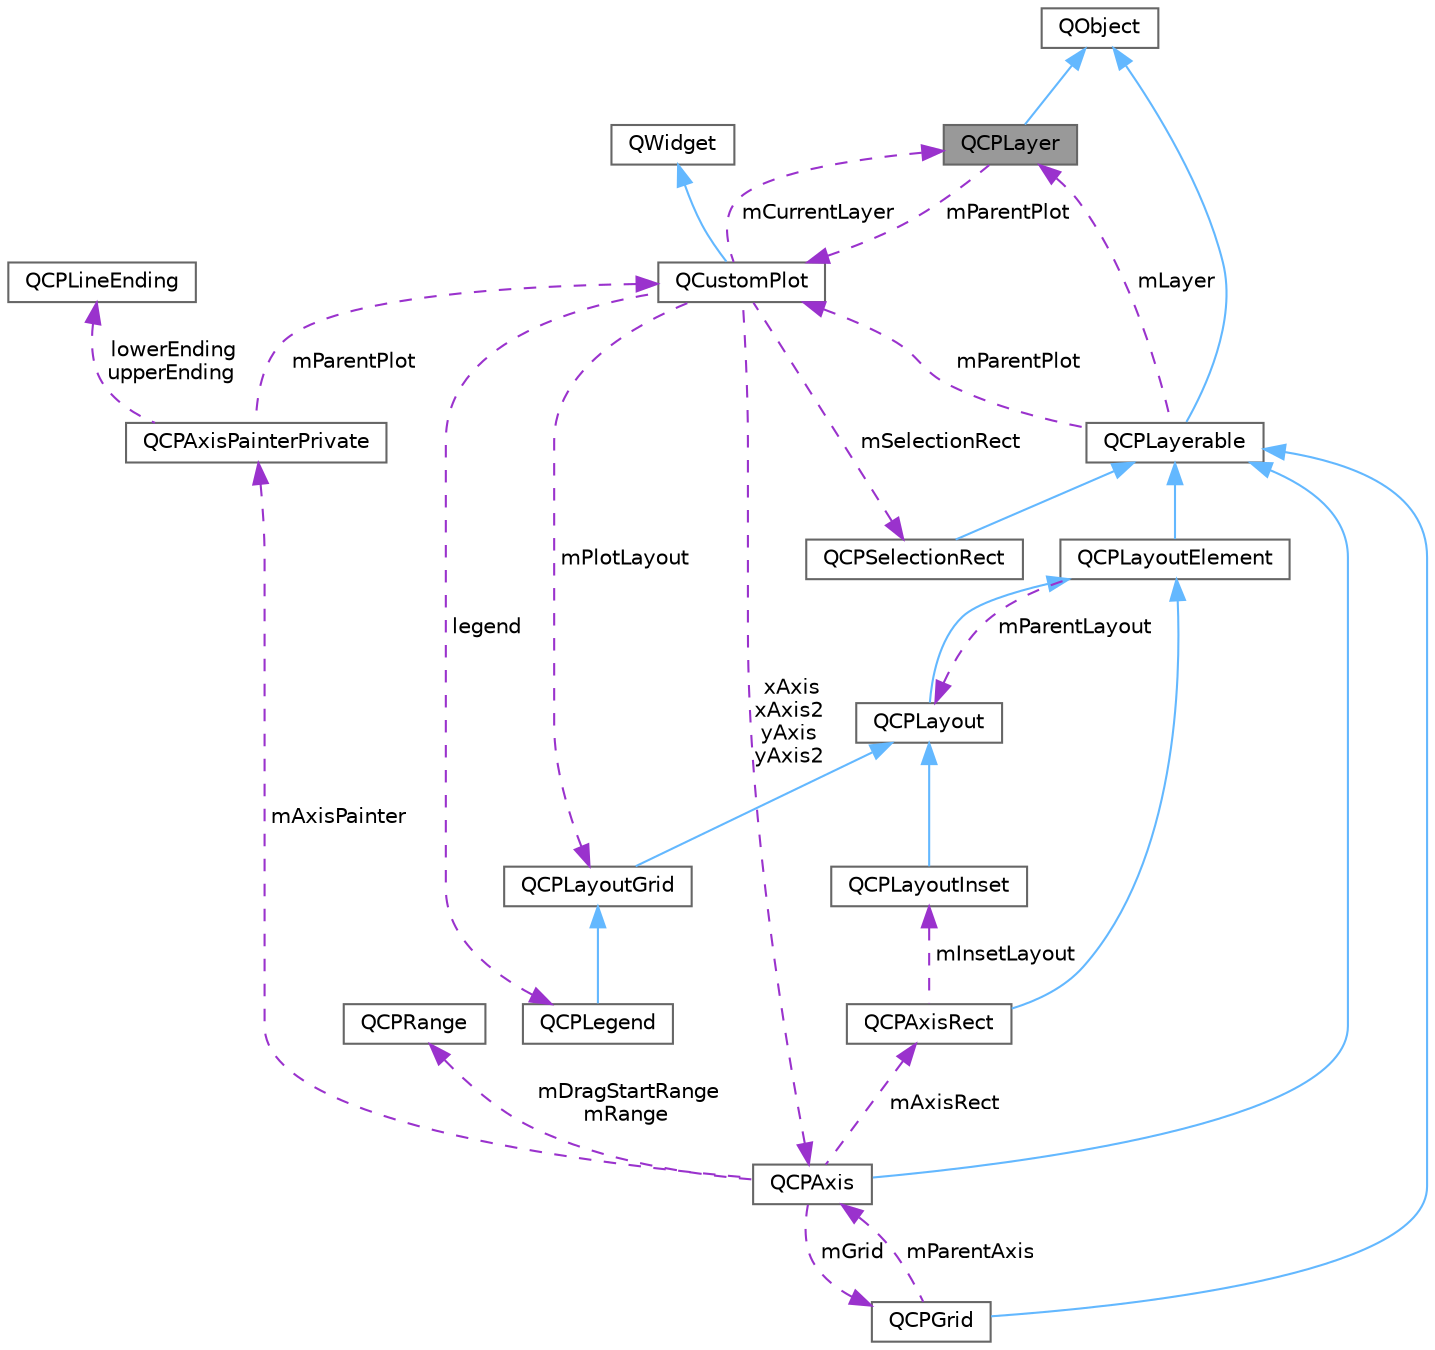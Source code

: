 digraph "QCPLayer"
{
 // LATEX_PDF_SIZE
  bgcolor="transparent";
  edge [fontname=Helvetica,fontsize=10,labelfontname=Helvetica,labelfontsize=10];
  node [fontname=Helvetica,fontsize=10,shape=box,height=0.2,width=0.4];
  Node1 [label="QCPLayer",height=0.2,width=0.4,color="gray40", fillcolor="grey60", style="filled", fontcolor="black",tooltip="A layer that may contain objects, to control the rendering order"];
  Node2 -> Node1 [dir="back",color="steelblue1",style="solid"];
  Node2 [label="QObject",height=0.2,width=0.4,color="gray40", fillcolor="white", style="filled",tooltip=" "];
  Node3 -> Node1 [dir="back",color="darkorchid3",style="dashed",label=" mParentPlot" ];
  Node3 [label="QCustomPlot",height=0.2,width=0.4,color="gray40", fillcolor="white", style="filled",URL="$class_q_custom_plot.html",tooltip="The central class of the library. This is the QWidget which displays the plot and interacts with the ..."];
  Node4 -> Node3 [dir="back",color="steelblue1",style="solid"];
  Node4 [label="QWidget",height=0.2,width=0.4,color="gray40", fillcolor="white", style="filled",tooltip=" "];
  Node5 -> Node3 [dir="back",color="darkorchid3",style="dashed",label=" xAxis\nxAxis2\nyAxis\nyAxis2" ];
  Node5 [label="QCPAxis",height=0.2,width=0.4,color="gray40", fillcolor="white", style="filled",URL="$class_q_c_p_axis.html",tooltip="Manages a single axis inside a QCustomPlot."];
  Node6 -> Node5 [dir="back",color="steelblue1",style="solid"];
  Node6 [label="QCPLayerable",height=0.2,width=0.4,color="gray40", fillcolor="white", style="filled",URL="$class_q_c_p_layerable.html",tooltip="Base class for all drawable objects"];
  Node2 -> Node6 [dir="back",color="steelblue1",style="solid"];
  Node3 -> Node6 [dir="back",color="darkorchid3",style="dashed",label=" mParentPlot" ];
  Node1 -> Node6 [dir="back",color="darkorchid3",style="dashed",label=" mLayer" ];
  Node7 -> Node5 [dir="back",color="darkorchid3",style="dashed",label=" mAxisRect" ];
  Node7 [label="QCPAxisRect",height=0.2,width=0.4,color="gray40", fillcolor="white", style="filled",URL="$class_q_c_p_axis_rect.html",tooltip="Holds multiple axes and arranges them in a rectangular shape."];
  Node8 -> Node7 [dir="back",color="steelblue1",style="solid"];
  Node8 [label="QCPLayoutElement",height=0.2,width=0.4,color="gray40", fillcolor="white", style="filled",URL="$class_q_c_p_layout_element.html",tooltip="The abstract base class for all objects that form the layout system."];
  Node6 -> Node8 [dir="back",color="steelblue1",style="solid"];
  Node9 -> Node8 [dir="back",color="darkorchid3",style="dashed",label=" mParentLayout" ];
  Node9 [label="QCPLayout",height=0.2,width=0.4,color="gray40", fillcolor="white", style="filled",URL="$class_q_c_p_layout.html",tooltip="The abstract base class for layouts"];
  Node8 -> Node9 [dir="back",color="steelblue1",style="solid"];
  Node10 -> Node7 [dir="back",color="darkorchid3",style="dashed",label=" mInsetLayout" ];
  Node10 [label="QCPLayoutInset",height=0.2,width=0.4,color="gray40", fillcolor="white", style="filled",URL="$class_q_c_p_layout_inset.html",tooltip="A layout that places child elements aligned to the border or arbitrarily positioned"];
  Node9 -> Node10 [dir="back",color="steelblue1",style="solid"];
  Node11 -> Node5 [dir="back",color="darkorchid3",style="dashed",label=" mDragStartRange\nmRange" ];
  Node11 [label="QCPRange",height=0.2,width=0.4,color="gray40", fillcolor="white", style="filled",URL="$class_q_c_p_range.html",tooltip="Represents the range an axis is encompassing."];
  Node12 -> Node5 [dir="back",color="darkorchid3",style="dashed",label=" mGrid" ];
  Node12 [label="QCPGrid",height=0.2,width=0.4,color="gray40", fillcolor="white", style="filled",URL="$class_q_c_p_grid.html",tooltip="Responsible for drawing the grid of a QCPAxis."];
  Node6 -> Node12 [dir="back",color="steelblue1",style="solid"];
  Node5 -> Node12 [dir="back",color="darkorchid3",style="dashed",label=" mParentAxis" ];
  Node13 -> Node5 [dir="back",color="darkorchid3",style="dashed",label=" mAxisPainter" ];
  Node13 [label="QCPAxisPainterPrivate",height=0.2,width=0.4,color="gray40", fillcolor="white", style="filled",URL="$class_q_c_p_axis_painter_private.html",tooltip=" "];
  Node14 -> Node13 [dir="back",color="darkorchid3",style="dashed",label=" lowerEnding\nupperEnding" ];
  Node14 [label="QCPLineEnding",height=0.2,width=0.4,color="gray40", fillcolor="white", style="filled",URL="$class_q_c_p_line_ending.html",tooltip="Handles the different ending decorations for line-like items"];
  Node3 -> Node13 [dir="back",color="darkorchid3",style="dashed",label=" mParentPlot" ];
  Node15 -> Node3 [dir="back",color="darkorchid3",style="dashed",label=" legend" ];
  Node15 [label="QCPLegend",height=0.2,width=0.4,color="gray40", fillcolor="white", style="filled",URL="$class_q_c_p_legend.html",tooltip="Manages a legend inside a QCustomPlot."];
  Node16 -> Node15 [dir="back",color="steelblue1",style="solid"];
  Node16 [label="QCPLayoutGrid",height=0.2,width=0.4,color="gray40", fillcolor="white", style="filled",URL="$class_q_c_p_layout_grid.html",tooltip="A layout that arranges child elements in a grid"];
  Node9 -> Node16 [dir="back",color="steelblue1",style="solid"];
  Node16 -> Node3 [dir="back",color="darkorchid3",style="dashed",label=" mPlotLayout" ];
  Node1 -> Node3 [dir="back",color="darkorchid3",style="dashed",label=" mCurrentLayer" ];
  Node17 -> Node3 [dir="back",color="darkorchid3",style="dashed",label=" mSelectionRect" ];
  Node17 [label="QCPSelectionRect",height=0.2,width=0.4,color="gray40", fillcolor="white", style="filled",URL="$class_q_c_p_selection_rect.html",tooltip="Provides rect/rubber-band data selection and range zoom interaction"];
  Node6 -> Node17 [dir="back",color="steelblue1",style="solid"];
}
